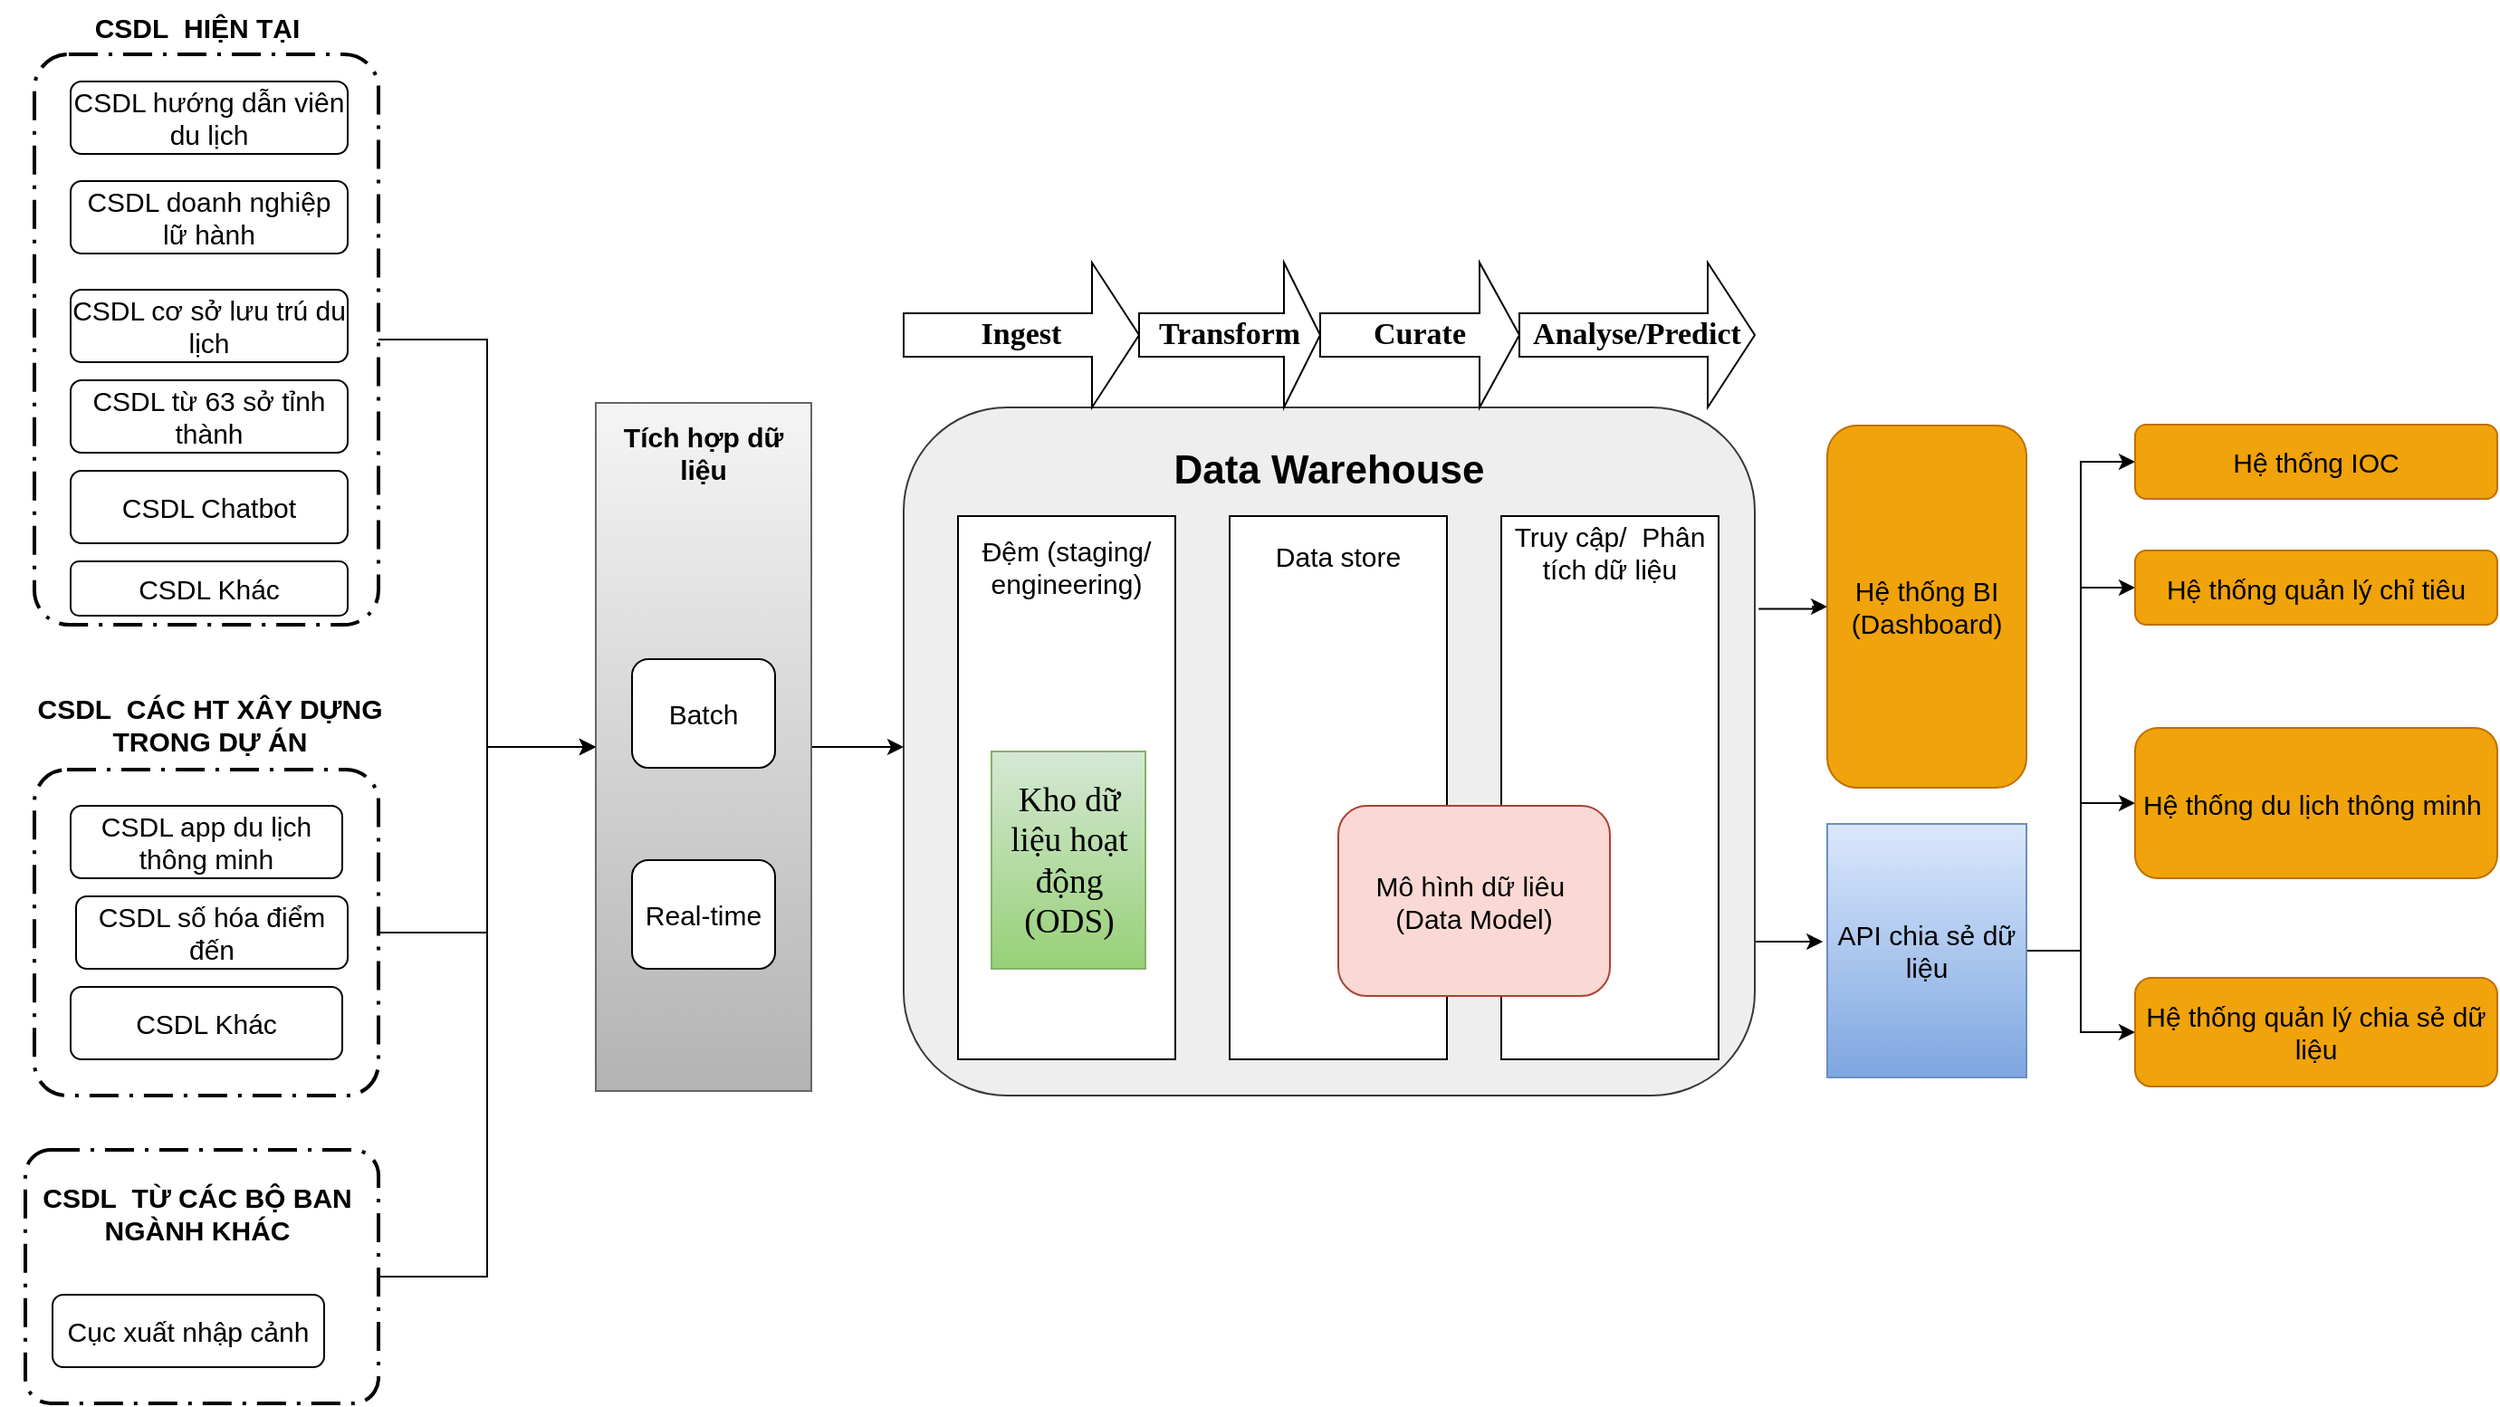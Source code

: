 <mxfile version="20.0.4" type="github">
  <diagram id="o0dCLLIcXO8HKqGqVxLf" name="Page-1">
    <mxGraphModel dx="965" dy="597" grid="1" gridSize="10" guides="1" tooltips="1" connect="1" arrows="1" fold="1" page="1" pageScale="1" pageWidth="2336" pageHeight="1654" math="0" shadow="0">
      <root>
        <mxCell id="0" />
        <mxCell id="1" parent="0" />
        <mxCell id="cIok-SQ7YOlWqK5Od104-1" style="edgeStyle=orthogonalEdgeStyle;rounded=0;orthogonalLoop=1;jettySize=auto;html=1;entryX=0;entryY=0.5;entryDx=0;entryDy=0;" edge="1" parent="1" source="cIok-SQ7YOlWqK5Od104-2" target="cIok-SQ7YOlWqK5Od104-12">
          <mxGeometry relative="1" as="geometry" />
        </mxCell>
        <mxCell id="cIok-SQ7YOlWqK5Od104-2" value="" style="points=[[0.25,0,0],[0.5,0,0],[0.75,0,0],[1,0.25,0],[1,0.5,0],[1,0.75,0],[0.75,1,0],[0.5,1,0],[0.25,1,0],[0,0.75,0],[0,0.5,0],[0,0.25,0]];rounded=1;arcSize=10;dashed=1;strokeColor=#000000;fillColor=none;gradientColor=none;dashPattern=8 3 1 3;strokeWidth=2;fontStyle=1;fontSize=20;" vertex="1" parent="1">
          <mxGeometry x="20" y="35" width="190" height="315" as="geometry" />
        </mxCell>
        <mxCell id="cIok-SQ7YOlWqK5Od104-3" style="edgeStyle=orthogonalEdgeStyle;rounded=0;orthogonalLoop=1;jettySize=auto;html=1;exitX=1;exitY=0.75;exitDx=0;exitDy=0;entryX=-0.027;entryY=0.672;entryDx=0;entryDy=0;entryPerimeter=0;fontSize=15;" edge="1" parent="1">
          <mxGeometry relative="1" as="geometry">
            <mxPoint x="970" y="525" as="sourcePoint" />
            <mxPoint x="1007.57" y="524.51" as="targetPoint" />
          </mxGeometry>
        </mxCell>
        <mxCell id="cIok-SQ7YOlWqK5Od104-4" style="edgeStyle=orthogonalEdgeStyle;rounded=0;orthogonalLoop=1;jettySize=auto;html=1;exitX=1;exitY=0.5;exitDx=0;exitDy=0;entryX=-0.019;entryY=0.894;entryDx=0;entryDy=0;entryPerimeter=0;fontSize=15;" edge="1" parent="1">
          <mxGeometry relative="1" as="geometry">
            <mxPoint x="972.09" y="341.2" as="sourcePoint" />
            <mxPoint x="1010.0" y="340" as="targetPoint" />
            <Array as="points">
              <mxPoint x="1002.09" y="341.2" />
              <mxPoint x="1002.09" y="340.2" />
            </Array>
          </mxGeometry>
        </mxCell>
        <mxCell id="cIok-SQ7YOlWqK5Od104-5" value="" style="rounded=1;whiteSpace=wrap;html=1;fillColor=#eeeeee;strokeColor=#36393d;" vertex="1" parent="1">
          <mxGeometry x="500" y="230" width="470" height="380" as="geometry" />
        </mxCell>
        <mxCell id="cIok-SQ7YOlWqK5Od104-6" value="&lt;font style=&quot;font-size: 22px&quot;&gt;&lt;b&gt;Data Warehouse&lt;/b&gt;&lt;/font&gt;" style="text;html=1;strokeColor=none;fillColor=none;align=center;verticalAlign=middle;whiteSpace=wrap;rounded=0;" vertex="1" parent="1">
          <mxGeometry x="520" y="250" width="430" height="30" as="geometry" />
        </mxCell>
        <mxCell id="cIok-SQ7YOlWqK5Od104-7" value="&lt;b&gt;&lt;font style=&quot;font-size: 17px;&quot;&gt;Ingest&lt;/font&gt;&lt;/b&gt;" style="shape=singleArrow;whiteSpace=wrap;html=1;fontFamily=Times New Roman;fontSize=14;" vertex="1" parent="1">
          <mxGeometry x="500" y="150" width="130" height="80" as="geometry" />
        </mxCell>
        <mxCell id="cIok-SQ7YOlWqK5Od104-8" value="&lt;b&gt;&lt;font style=&quot;font-size: 17px;&quot;&gt;Transform&lt;/font&gt;&lt;/b&gt;" style="shape=singleArrow;whiteSpace=wrap;html=1;fontFamily=Times New Roman;fontSize=14;" vertex="1" parent="1">
          <mxGeometry x="630" y="150" width="100" height="80" as="geometry" />
        </mxCell>
        <mxCell id="cIok-SQ7YOlWqK5Od104-9" value="&lt;b&gt;&lt;font style=&quot;font-size: 17px;&quot;&gt;Curate&lt;/font&gt;&lt;/b&gt;" style="shape=singleArrow;whiteSpace=wrap;html=1;fontFamily=Times New Roman;fontSize=14;" vertex="1" parent="1">
          <mxGeometry x="730" y="150" width="110" height="80" as="geometry" />
        </mxCell>
        <mxCell id="cIok-SQ7YOlWqK5Od104-10" value="&lt;b&gt;&lt;font style=&quot;font-size: 17px;&quot;&gt;Analyse/Predict&lt;/font&gt;&lt;/b&gt;" style="shape=singleArrow;whiteSpace=wrap;html=1;fontFamily=Times New Roman;fontSize=14;" vertex="1" parent="1">
          <mxGeometry x="840" y="150" width="130" height="80" as="geometry" />
        </mxCell>
        <mxCell id="cIok-SQ7YOlWqK5Od104-11" style="edgeStyle=orthogonalEdgeStyle;rounded=0;orthogonalLoop=1;jettySize=auto;html=1;fontSize=15;" edge="1" parent="1" source="cIok-SQ7YOlWqK5Od104-12">
          <mxGeometry relative="1" as="geometry">
            <mxPoint x="500" y="417.5" as="targetPoint" />
          </mxGeometry>
        </mxCell>
        <mxCell id="cIok-SQ7YOlWqK5Od104-12" value="" style="rounded=0;whiteSpace=wrap;html=1;fontSize=15;fillColor=#f5f5f5;gradientColor=#b3b3b3;strokeColor=#666666;" vertex="1" parent="1">
          <mxGeometry x="330" y="227.5" width="119" height="380" as="geometry" />
        </mxCell>
        <mxCell id="cIok-SQ7YOlWqK5Od104-13" value="&lt;b&gt;Tích hợp dữ liệu&lt;/b&gt;" style="text;html=1;strokeColor=none;fillColor=none;align=center;verticalAlign=middle;whiteSpace=wrap;rounded=0;fontSize=15;" vertex="1" parent="1">
          <mxGeometry x="330" y="240" width="119" height="30" as="geometry" />
        </mxCell>
        <mxCell id="cIok-SQ7YOlWqK5Od104-14" value="Batch" style="rounded=1;whiteSpace=wrap;html=1;fontSize=15;" vertex="1" parent="1">
          <mxGeometry x="350" y="369" width="79" height="60" as="geometry" />
        </mxCell>
        <mxCell id="cIok-SQ7YOlWqK5Od104-15" value="Real-time" style="rounded=1;whiteSpace=wrap;html=1;fontSize=15;" vertex="1" parent="1">
          <mxGeometry x="350" y="480" width="79" height="60" as="geometry" />
        </mxCell>
        <mxCell id="cIok-SQ7YOlWqK5Od104-16" value="" style="rounded=0;whiteSpace=wrap;html=1;fontSize=15;" vertex="1" parent="1">
          <mxGeometry x="530" y="290" width="120" height="300" as="geometry" />
        </mxCell>
        <mxCell id="cIok-SQ7YOlWqK5Od104-17" value="Đệm (staging/ engineering)" style="text;html=1;strokeColor=none;fillColor=none;align=center;verticalAlign=middle;whiteSpace=wrap;rounded=0;fontSize=15;" vertex="1" parent="1">
          <mxGeometry x="535" y="295" width="110" height="45" as="geometry" />
        </mxCell>
        <mxCell id="cIok-SQ7YOlWqK5Od104-18" value="&lt;span style=&quot;font-size:14.0pt;font-family:&amp;quot;Times New Roman&amp;quot;,serif;&lt;br/&gt;mso-fareast-font-family:&amp;quot;Times New Roman&amp;quot;;mso-ansi-language:EN-US;mso-fareast-language:&lt;br/&gt;EN-US;mso-bidi-language:AR-SA&quot;&gt;Kho dữ liệu hoạt động (ODS)&lt;/span&gt;" style="rounded=0;whiteSpace=wrap;html=1;fontSize=15;fillColor=#d5e8d4;gradientColor=#97d077;strokeColor=#82b366;" vertex="1" parent="1">
          <mxGeometry x="548.5" y="420" width="85" height="120" as="geometry" />
        </mxCell>
        <mxCell id="cIok-SQ7YOlWqK5Od104-19" value="" style="rounded=0;whiteSpace=wrap;html=1;fontSize=20;" vertex="1" parent="1">
          <mxGeometry x="680" y="290" width="120" height="300" as="geometry" />
        </mxCell>
        <mxCell id="cIok-SQ7YOlWqK5Od104-20" value="&lt;font style=&quot;font-size: 15px;&quot;&gt;Data store&lt;/font&gt;" style="text;html=1;strokeColor=none;fillColor=none;align=center;verticalAlign=middle;whiteSpace=wrap;rounded=0;fontSize=20;" vertex="1" parent="1">
          <mxGeometry x="680" y="295" width="120" height="30" as="geometry" />
        </mxCell>
        <mxCell id="cIok-SQ7YOlWqK5Od104-21" value="" style="rounded=0;whiteSpace=wrap;html=1;fontSize=15;" vertex="1" parent="1">
          <mxGeometry x="830" y="290" width="120" height="300" as="geometry" />
        </mxCell>
        <mxCell id="cIok-SQ7YOlWqK5Od104-22" value="Truy cập/&amp;nbsp; Phân tích dữ liệu" style="text;html=1;strokeColor=none;fillColor=none;align=center;verticalAlign=middle;whiteSpace=wrap;rounded=0;fontSize=15;" vertex="1" parent="1">
          <mxGeometry x="830" y="295" width="120" height="30" as="geometry" />
        </mxCell>
        <mxCell id="cIok-SQ7YOlWqK5Od104-23" value="Mô hình dữ liêu&amp;nbsp; (Data Model)" style="rounded=1;whiteSpace=wrap;html=1;fontSize=15;fillColor=#fad9d5;strokeColor=#ae4132;" vertex="1" parent="1">
          <mxGeometry x="740" y="450" width="150" height="105" as="geometry" />
        </mxCell>
        <mxCell id="cIok-SQ7YOlWqK5Od104-24" value="&lt;font style=&quot;font-size: 15px;&quot;&gt;CSDL hướng dẫn viên du lịch&lt;/font&gt;" style="rounded=1;whiteSpace=wrap;html=1;" vertex="1" parent="1">
          <mxGeometry x="40" y="50" width="153" height="40" as="geometry" />
        </mxCell>
        <mxCell id="cIok-SQ7YOlWqK5Od104-25" value="&lt;font style=&quot;font-size: 15px;&quot;&gt;CSDL doanh nghiệp lữ hành&lt;/font&gt;" style="rounded=1;whiteSpace=wrap;html=1;" vertex="1" parent="1">
          <mxGeometry x="40" y="105" width="153" height="40" as="geometry" />
        </mxCell>
        <mxCell id="cIok-SQ7YOlWqK5Od104-26" value="&lt;font style=&quot;font-size: 15px;&quot;&gt;CSDL Khác&lt;/font&gt;" style="rounded=1;whiteSpace=wrap;html=1;" vertex="1" parent="1">
          <mxGeometry x="40" y="315" width="153" height="30" as="geometry" />
        </mxCell>
        <mxCell id="cIok-SQ7YOlWqK5Od104-27" value="&lt;font style=&quot;font-size: 15px;&quot;&gt;CSDL cơ sở lưu trú du lịch&lt;/font&gt;" style="rounded=1;whiteSpace=wrap;html=1;" vertex="1" parent="1">
          <mxGeometry x="40" y="165" width="153" height="40" as="geometry" />
        </mxCell>
        <mxCell id="cIok-SQ7YOlWqK5Od104-28" value="&lt;font style=&quot;font-size: 15px;&quot;&gt;CSDL Chatbot&lt;/font&gt;" style="rounded=1;whiteSpace=wrap;html=1;" vertex="1" parent="1">
          <mxGeometry x="40" y="265" width="153" height="40" as="geometry" />
        </mxCell>
        <mxCell id="cIok-SQ7YOlWqK5Od104-29" value="&lt;font style=&quot;font-size: 15px;&quot;&gt;CSDL từ 63 sở tỉnh thành&lt;/font&gt;" style="rounded=1;whiteSpace=wrap;html=1;" vertex="1" parent="1">
          <mxGeometry x="40" y="215" width="153" height="40" as="geometry" />
        </mxCell>
        <mxCell id="cIok-SQ7YOlWqK5Od104-30" style="edgeStyle=orthogonalEdgeStyle;rounded=0;orthogonalLoop=1;jettySize=auto;html=1;entryX=0;entryY=0.5;entryDx=0;entryDy=0;" edge="1" parent="1" source="cIok-SQ7YOlWqK5Od104-31" target="cIok-SQ7YOlWqK5Od104-12">
          <mxGeometry relative="1" as="geometry" />
        </mxCell>
        <mxCell id="cIok-SQ7YOlWqK5Od104-31" value="" style="points=[[0.25,0,0],[0.5,0,0],[0.75,0,0],[1,0.25,0],[1,0.5,0],[1,0.75,0],[0.75,1,0],[0.5,1,0],[0.25,1,0],[0,0.75,0],[0,0.5,0],[0,0.25,0]];rounded=1;arcSize=10;dashed=1;strokeColor=#000000;fillColor=none;gradientColor=none;dashPattern=8 3 1 3;strokeWidth=2;fontStyle=1;fontSize=20;" vertex="1" parent="1">
          <mxGeometry x="20" y="430" width="190" height="180" as="geometry" />
        </mxCell>
        <mxCell id="cIok-SQ7YOlWqK5Od104-32" value="&lt;b&gt;&lt;font style=&quot;font-size: 15px;&quot;&gt;CSDL&amp;nbsp; HIỆN TẠI&lt;/font&gt;&lt;/b&gt;" style="text;html=1;strokeColor=none;fillColor=none;align=center;verticalAlign=middle;whiteSpace=wrap;rounded=0;" vertex="1" parent="1">
          <mxGeometry x="50" y="5" width="120" height="30" as="geometry" />
        </mxCell>
        <mxCell id="cIok-SQ7YOlWqK5Od104-33" value="&lt;b&gt;&lt;font style=&quot;font-size: 15px;&quot;&gt;CSDL&amp;nbsp; CÁC HT XÂY DỰNG TRONG DỰ ÁN&lt;/font&gt;&lt;/b&gt;" style="text;html=1;strokeColor=none;fillColor=none;align=center;verticalAlign=middle;whiteSpace=wrap;rounded=0;" vertex="1" parent="1">
          <mxGeometry x="1.5" y="390" width="230" height="30" as="geometry" />
        </mxCell>
        <mxCell id="cIok-SQ7YOlWqK5Od104-34" value="CSDL app du lịch thông minh" style="rounded=1;whiteSpace=wrap;html=1;fontSize=15;" vertex="1" parent="1">
          <mxGeometry x="40" y="450" width="150" height="40" as="geometry" />
        </mxCell>
        <mxCell id="cIok-SQ7YOlWqK5Od104-35" value="CSDL số hóa điểm đến" style="rounded=1;whiteSpace=wrap;html=1;fontSize=15;" vertex="1" parent="1">
          <mxGeometry x="43" y="500" width="150" height="40" as="geometry" />
        </mxCell>
        <mxCell id="cIok-SQ7YOlWqK5Od104-36" value="CSDL Khác" style="rounded=1;whiteSpace=wrap;html=1;fontSize=15;" vertex="1" parent="1">
          <mxGeometry x="40" y="550" width="150" height="40" as="geometry" />
        </mxCell>
        <mxCell id="cIok-SQ7YOlWqK5Od104-37" value="Hệ thống BI (Dashboard)" style="rounded=1;whiteSpace=wrap;html=1;fontSize=15;fillColor=#f0a30a;fontColor=#000000;strokeColor=#BD7000;" vertex="1" parent="1">
          <mxGeometry x="1010" y="240" width="110" height="200" as="geometry" />
        </mxCell>
        <mxCell id="cIok-SQ7YOlWqK5Od104-38" style="edgeStyle=orthogonalEdgeStyle;rounded=0;orthogonalLoop=1;jettySize=auto;html=1;entryX=0;entryY=0.5;entryDx=0;entryDy=0;" edge="1" parent="1" source="cIok-SQ7YOlWqK5Od104-42" target="cIok-SQ7YOlWqK5Od104-43">
          <mxGeometry relative="1" as="geometry">
            <mxPoint x="1160" y="250" as="targetPoint" />
          </mxGeometry>
        </mxCell>
        <mxCell id="cIok-SQ7YOlWqK5Od104-39" style="edgeStyle=orthogonalEdgeStyle;rounded=0;orthogonalLoop=1;jettySize=auto;html=1;entryX=0;entryY=0.5;entryDx=0;entryDy=0;" edge="1" parent="1" source="cIok-SQ7YOlWqK5Od104-42" target="cIok-SQ7YOlWqK5Od104-44">
          <mxGeometry relative="1" as="geometry" />
        </mxCell>
        <mxCell id="cIok-SQ7YOlWqK5Od104-40" style="edgeStyle=orthogonalEdgeStyle;rounded=0;orthogonalLoop=1;jettySize=auto;html=1;entryX=0;entryY=0.5;entryDx=0;entryDy=0;" edge="1" parent="1" source="cIok-SQ7YOlWqK5Od104-42" target="cIok-SQ7YOlWqK5Od104-45">
          <mxGeometry relative="1" as="geometry">
            <mxPoint x="1180" y="435" as="targetPoint" />
            <Array as="points">
              <mxPoint x="1150" y="530" />
              <mxPoint x="1150" y="449" />
            </Array>
          </mxGeometry>
        </mxCell>
        <mxCell id="cIok-SQ7YOlWqK5Od104-41" style="edgeStyle=orthogonalEdgeStyle;rounded=0;orthogonalLoop=1;jettySize=auto;html=1;entryX=0;entryY=0.5;entryDx=0;entryDy=0;" edge="1" parent="1" source="cIok-SQ7YOlWqK5Od104-42" target="cIok-SQ7YOlWqK5Od104-46">
          <mxGeometry relative="1" as="geometry" />
        </mxCell>
        <mxCell id="cIok-SQ7YOlWqK5Od104-42" value="API chia sẻ dữ liệu" style="rounded=0;whiteSpace=wrap;html=1;fontSize=15;fillColor=#dae8fc;gradientColor=#7ea6e0;strokeColor=#6c8ebf;" vertex="1" parent="1">
          <mxGeometry x="1010" y="460" width="110" height="140" as="geometry" />
        </mxCell>
        <mxCell id="cIok-SQ7YOlWqK5Od104-43" value="Hệ thống IOC" style="rounded=1;whiteSpace=wrap;html=1;fontSize=15;fillColor=#f0a30a;fontColor=#000000;strokeColor=#BD7000;" vertex="1" parent="1">
          <mxGeometry x="1180" y="239.5" width="200" height="41" as="geometry" />
        </mxCell>
        <mxCell id="cIok-SQ7YOlWqK5Od104-44" value="Hệ thống quản lý chỉ tiêu" style="rounded=1;whiteSpace=wrap;html=1;fontSize=15;fillColor=#f0a30a;fontColor=#000000;strokeColor=#BD7000;" vertex="1" parent="1">
          <mxGeometry x="1180" y="309" width="200" height="41" as="geometry" />
        </mxCell>
        <mxCell id="cIok-SQ7YOlWqK5Od104-45" value="Hệ thống du lịch thông minh&amp;nbsp;" style="rounded=1;whiteSpace=wrap;html=1;fontSize=15;fillColor=#f0a30a;fontColor=#000000;strokeColor=#BD7000;" vertex="1" parent="1">
          <mxGeometry x="1180" y="407" width="200" height="83" as="geometry" />
        </mxCell>
        <mxCell id="cIok-SQ7YOlWqK5Od104-46" value="Hệ thống quản lý chia sẻ dữ liệu" style="rounded=1;whiteSpace=wrap;html=1;fontSize=15;fillColor=#f0a30a;fontColor=#000000;strokeColor=#BD7000;" vertex="1" parent="1">
          <mxGeometry x="1180" y="545" width="200" height="60" as="geometry" />
        </mxCell>
        <mxCell id="cIok-SQ7YOlWqK5Od104-47" style="edgeStyle=orthogonalEdgeStyle;rounded=0;orthogonalLoop=1;jettySize=auto;html=1;entryX=0;entryY=0.5;entryDx=0;entryDy=0;" edge="1" parent="1" source="cIok-SQ7YOlWqK5Od104-48" target="cIok-SQ7YOlWqK5Od104-12">
          <mxGeometry relative="1" as="geometry" />
        </mxCell>
        <mxCell id="cIok-SQ7YOlWqK5Od104-48" value="" style="points=[[0.25,0,0],[0.5,0,0],[0.75,0,0],[1,0.25,0],[1,0.5,0],[1,0.75,0],[0.75,1,0],[0.5,1,0],[0.25,1,0],[0,0.75,0],[0,0.5,0],[0,0.25,0]];rounded=1;arcSize=10;dashed=1;strokeColor=#000000;fillColor=none;gradientColor=none;dashPattern=8 3 1 3;strokeWidth=2;fontStyle=1;fontSize=20;" vertex="1" parent="1">
          <mxGeometry x="15" y="640" width="195" height="140" as="geometry" />
        </mxCell>
        <mxCell id="cIok-SQ7YOlWqK5Od104-49" value="&lt;b&gt;&lt;font style=&quot;font-size: 15px;&quot;&gt;CSDL&amp;nbsp; TỪ CÁC BỘ BAN NGÀNH KHÁC&lt;/font&gt;&lt;/b&gt;" style="text;html=1;strokeColor=none;fillColor=none;align=center;verticalAlign=middle;whiteSpace=wrap;rounded=0;" vertex="1" parent="1">
          <mxGeometry x="20" y="660" width="180" height="30" as="geometry" />
        </mxCell>
        <mxCell id="cIok-SQ7YOlWqK5Od104-50" value="Cục xuất nhập cảnh" style="rounded=1;whiteSpace=wrap;html=1;fontSize=15;" vertex="1" parent="1">
          <mxGeometry x="30" y="720" width="150" height="40" as="geometry" />
        </mxCell>
      </root>
    </mxGraphModel>
  </diagram>
</mxfile>
